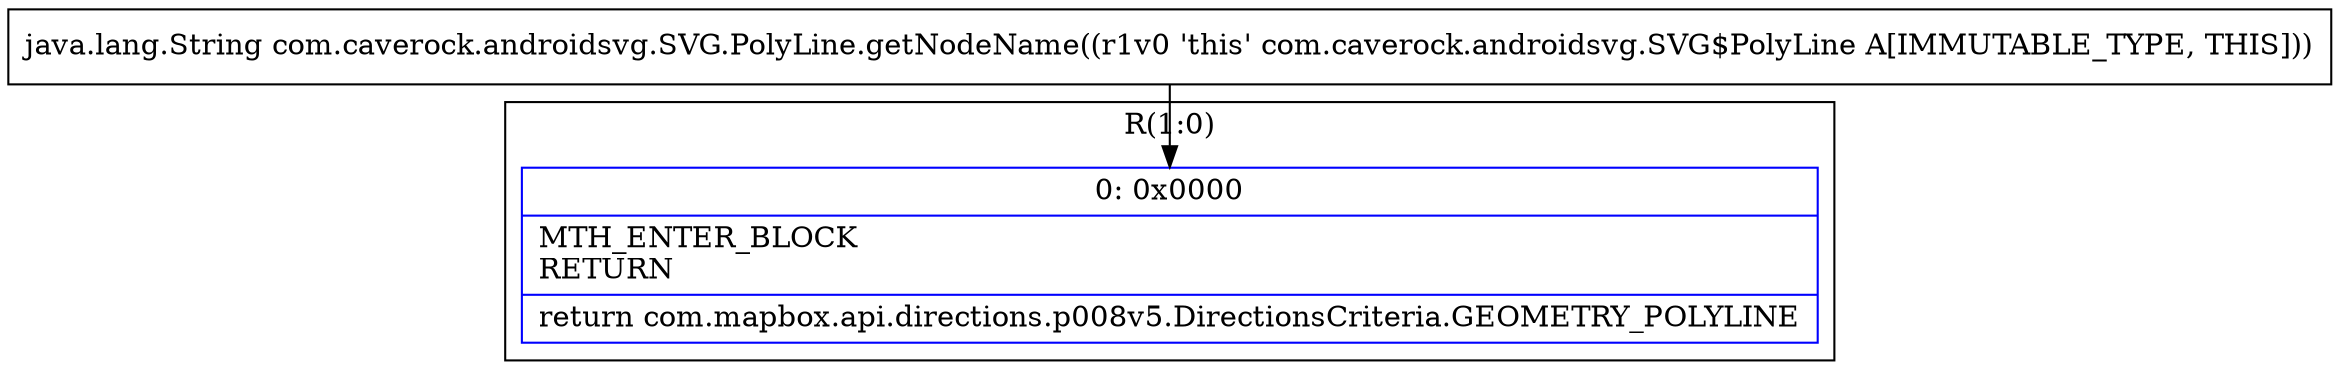 digraph "CFG forcom.caverock.androidsvg.SVG.PolyLine.getNodeName()Ljava\/lang\/String;" {
subgraph cluster_Region_896677520 {
label = "R(1:0)";
node [shape=record,color=blue];
Node_0 [shape=record,label="{0\:\ 0x0000|MTH_ENTER_BLOCK\lRETURN\l|return com.mapbox.api.directions.p008v5.DirectionsCriteria.GEOMETRY_POLYLINE\l}"];
}
MethodNode[shape=record,label="{java.lang.String com.caverock.androidsvg.SVG.PolyLine.getNodeName((r1v0 'this' com.caverock.androidsvg.SVG$PolyLine A[IMMUTABLE_TYPE, THIS])) }"];
MethodNode -> Node_0;
}

